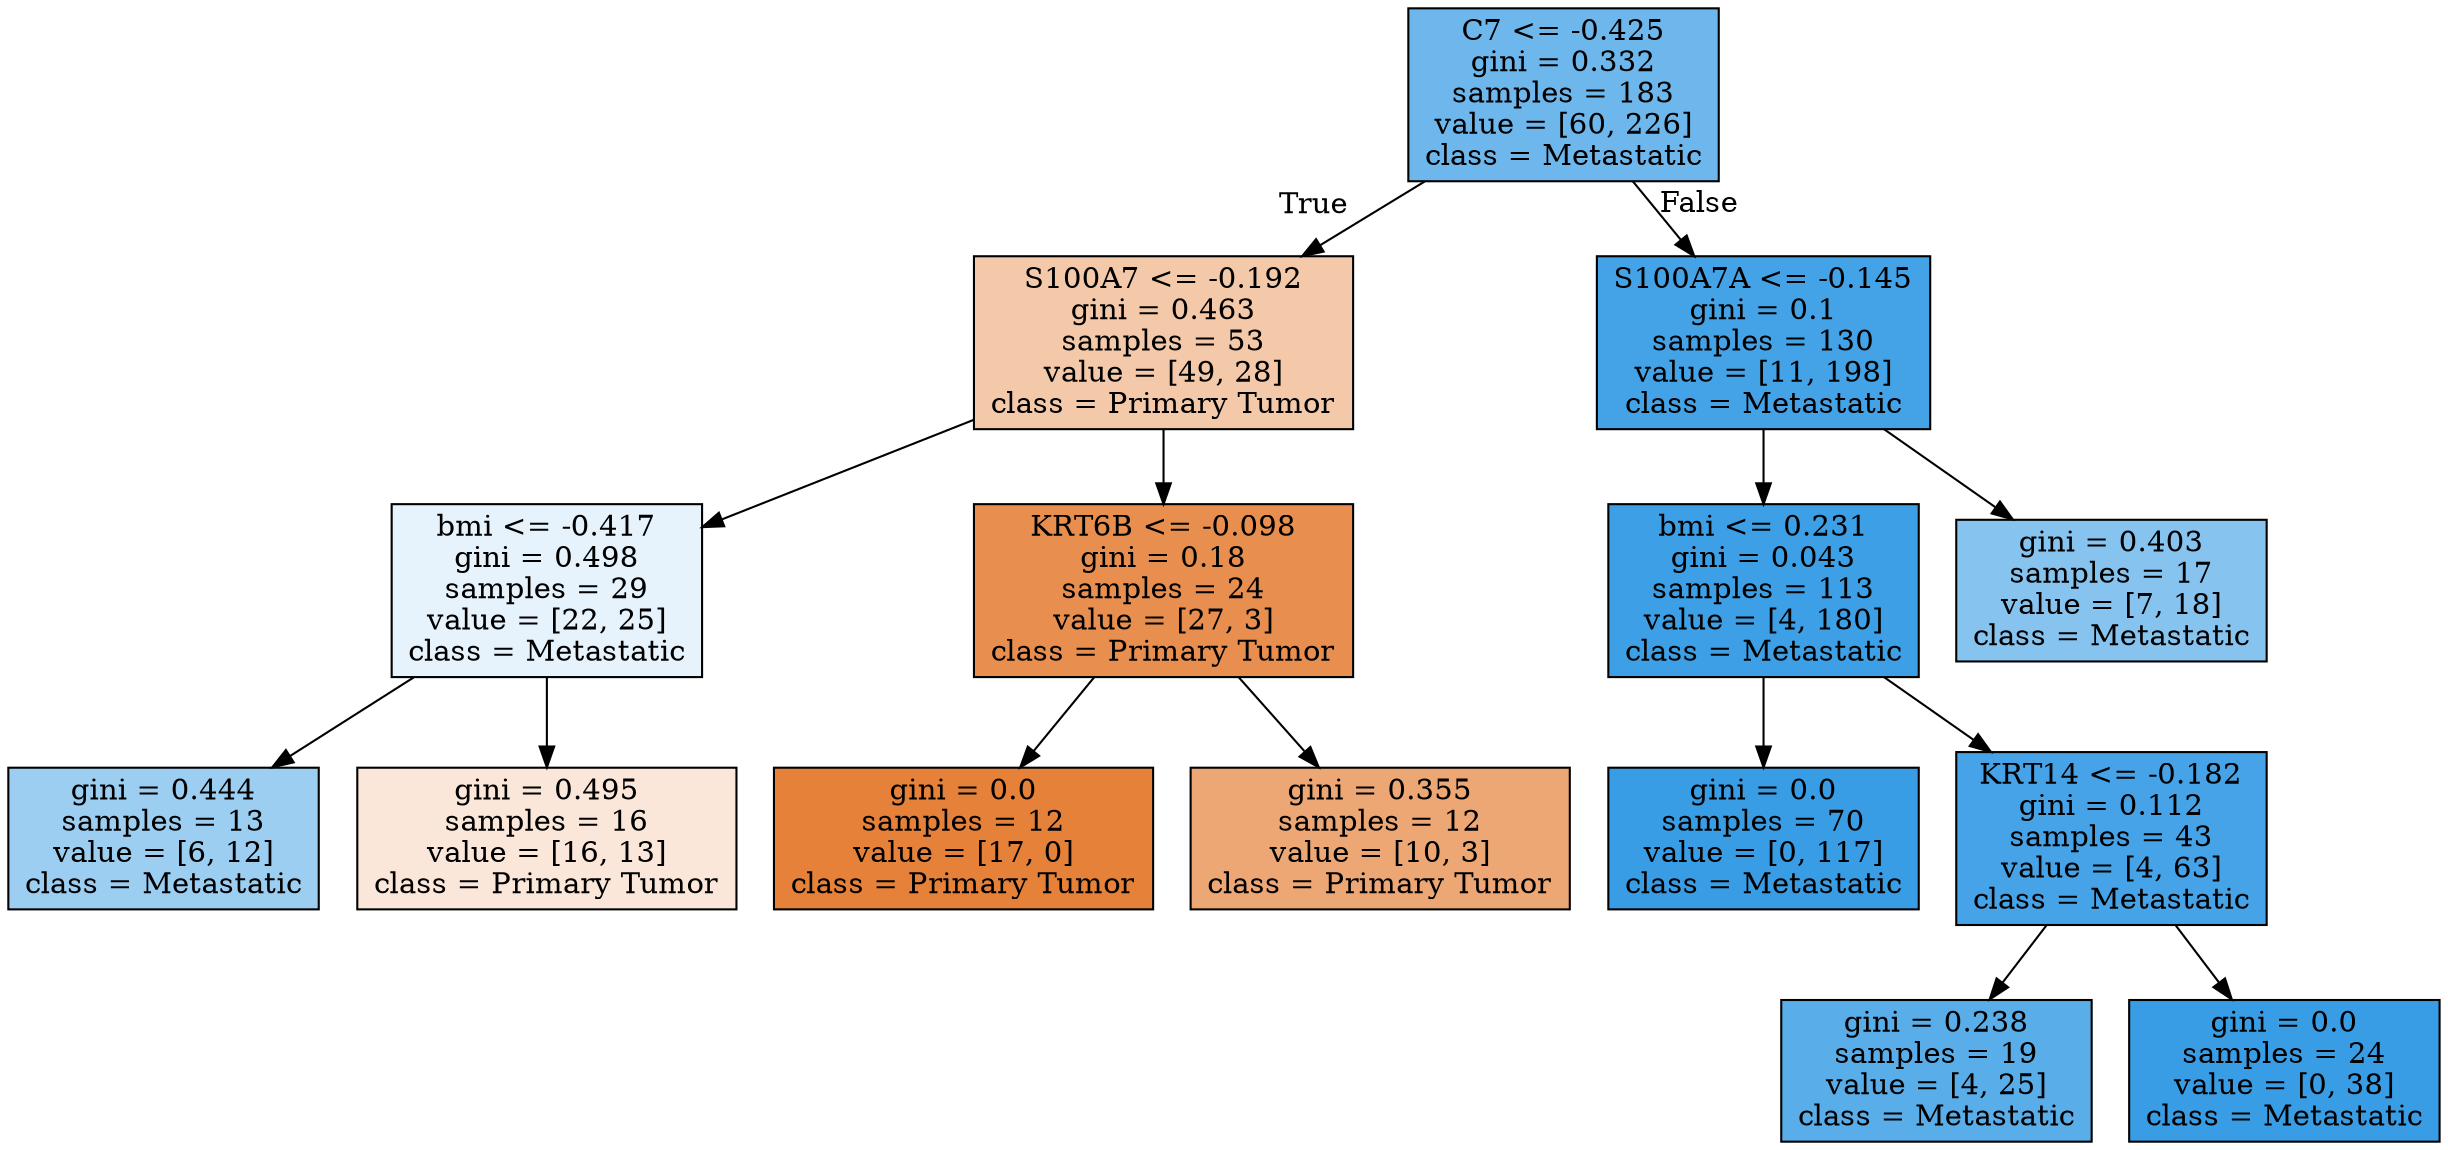 digraph Tree {
node [shape=box, style="filled", color="black"] ;
0 [label="C7 <= -0.425\ngini = 0.332\nsamples = 183\nvalue = [60, 226]\nclass = Metastatic", fillcolor="#6eb7ec"] ;
1 [label="S100A7 <= -0.192\ngini = 0.463\nsamples = 53\nvalue = [49, 28]\nclass = Primary Tumor", fillcolor="#f4c9aa"] ;
0 -> 1 [labeldistance=2.5, labelangle=45, headlabel="True"] ;
2 [label="bmi <= -0.417\ngini = 0.498\nsamples = 29\nvalue = [22, 25]\nclass = Metastatic", fillcolor="#e7f3fc"] ;
1 -> 2 ;
3 [label="gini = 0.444\nsamples = 13\nvalue = [6, 12]\nclass = Metastatic", fillcolor="#9ccef2"] ;
2 -> 3 ;
4 [label="gini = 0.495\nsamples = 16\nvalue = [16, 13]\nclass = Primary Tumor", fillcolor="#fae7da"] ;
2 -> 4 ;
5 [label="KRT6B <= -0.098\ngini = 0.18\nsamples = 24\nvalue = [27, 3]\nclass = Primary Tumor", fillcolor="#e88f4f"] ;
1 -> 5 ;
6 [label="gini = 0.0\nsamples = 12\nvalue = [17, 0]\nclass = Primary Tumor", fillcolor="#e58139"] ;
5 -> 6 ;
7 [label="gini = 0.355\nsamples = 12\nvalue = [10, 3]\nclass = Primary Tumor", fillcolor="#eda774"] ;
5 -> 7 ;
8 [label="S100A7A <= -0.145\ngini = 0.1\nsamples = 130\nvalue = [11, 198]\nclass = Metastatic", fillcolor="#44a2e6"] ;
0 -> 8 [labeldistance=2.5, labelangle=-45, headlabel="False"] ;
9 [label="bmi <= 0.231\ngini = 0.043\nsamples = 113\nvalue = [4, 180]\nclass = Metastatic", fillcolor="#3d9fe6"] ;
8 -> 9 ;
10 [label="gini = 0.0\nsamples = 70\nvalue = [0, 117]\nclass = Metastatic", fillcolor="#399de5"] ;
9 -> 10 ;
11 [label="KRT14 <= -0.182\ngini = 0.112\nsamples = 43\nvalue = [4, 63]\nclass = Metastatic", fillcolor="#46a3e7"] ;
9 -> 11 ;
12 [label="gini = 0.238\nsamples = 19\nvalue = [4, 25]\nclass = Metastatic", fillcolor="#59ade9"] ;
11 -> 12 ;
13 [label="gini = 0.0\nsamples = 24\nvalue = [0, 38]\nclass = Metastatic", fillcolor="#399de5"] ;
11 -> 13 ;
14 [label="gini = 0.403\nsamples = 17\nvalue = [7, 18]\nclass = Metastatic", fillcolor="#86c3ef"] ;
8 -> 14 ;
}